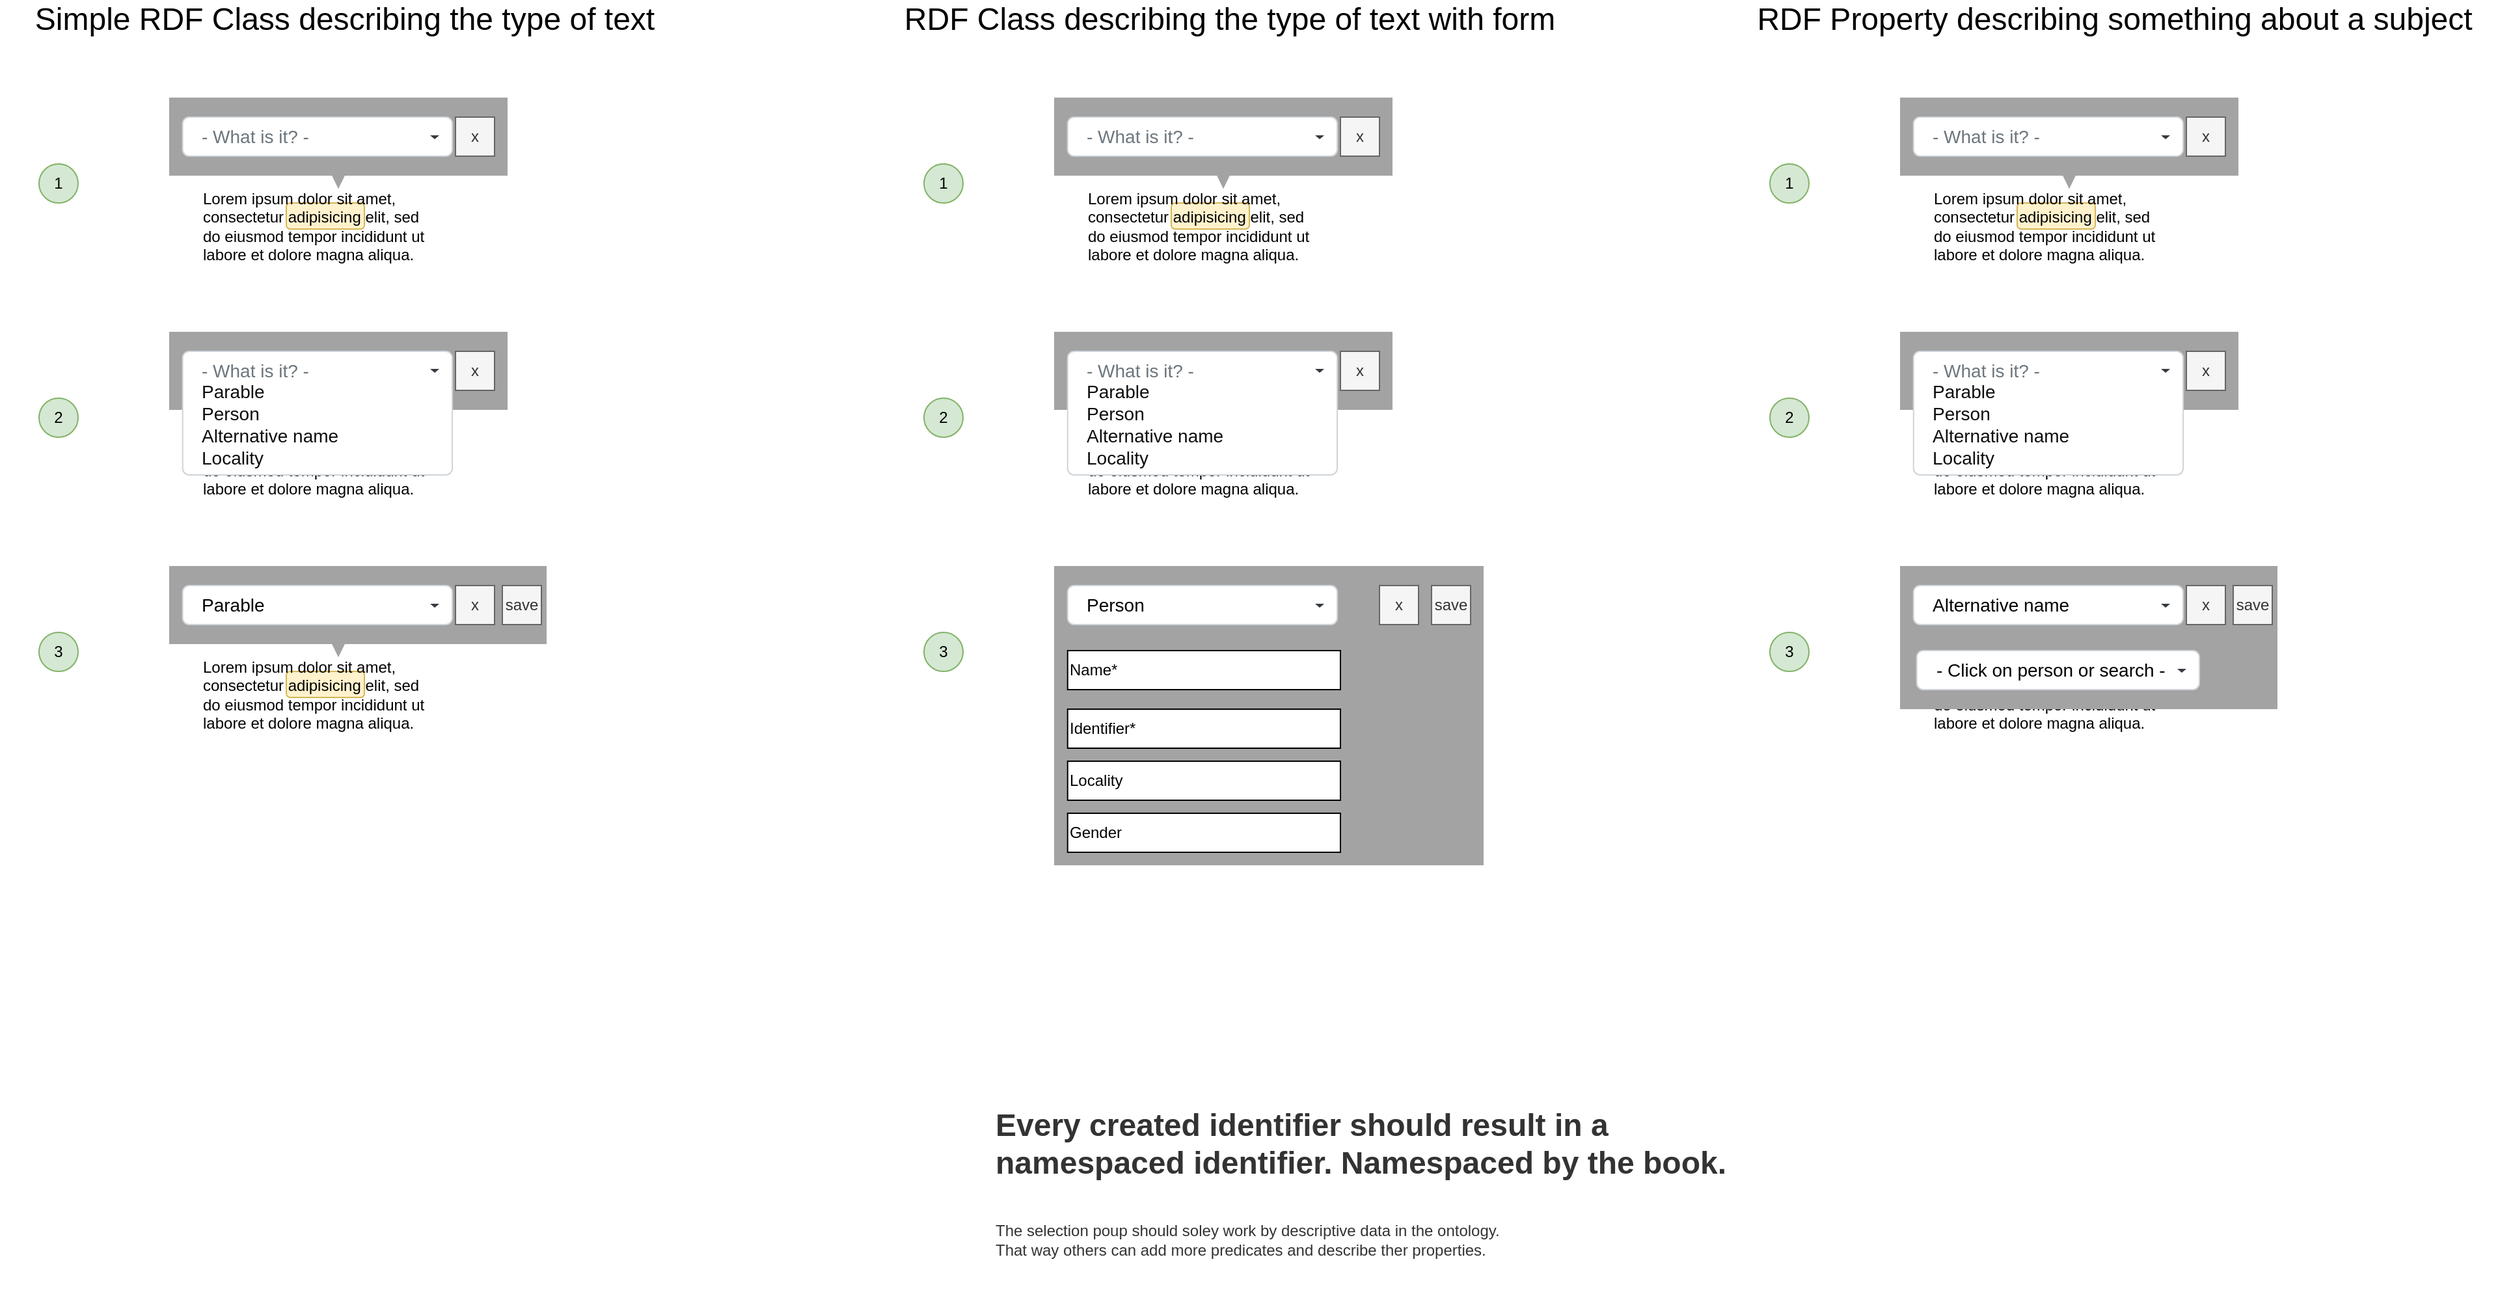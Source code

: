 <mxfile>
    <diagram id="MXggBVjKDTOXL-7zH1Gl" name="Page-1">
        <mxGraphModel dx="1501" dy="1158" grid="1" gridSize="10" guides="1" tooltips="1" connect="1" arrows="1" fold="1" page="1" pageScale="1" pageWidth="850" pageHeight="1100" math="0" shadow="0">
            <root>
                <mxCell id="0"/>
                <mxCell id="1" parent="0"/>
                <mxCell id="27" value="" style="group" vertex="1" connectable="0" parent="1">
                    <mxGeometry x="150" y="110" width="360" height="140" as="geometry"/>
                </mxCell>
                <mxCell id="3" value="" style="rounded=1;whiteSpace=wrap;html=1;fillColor=#fff2cc;strokeColor=#d6b656;" vertex="1" parent="27">
                    <mxGeometry x="190" y="81" width="60" height="20" as="geometry"/>
                </mxCell>
                <mxCell id="2" value="&lt;h1&gt;Heading&lt;/h1&gt;&lt;p&gt;Lorem ipsum dolor sit amet, consectetur adipisicing elit, sed do eiusmod tempor incididunt ut labore et dolore magna aliqua.&lt;/p&gt;" style="text;html=1;strokeColor=none;fillColor=none;spacing=5;spacingTop=-20;whiteSpace=wrap;overflow=hidden;rounded=0;" vertex="1" parent="27">
                    <mxGeometry x="121" y="20" width="190" height="120" as="geometry"/>
                </mxCell>
                <mxCell id="9" value="" style="group" vertex="1" connectable="0" parent="27">
                    <mxGeometry x="100" width="260" height="70" as="geometry"/>
                </mxCell>
                <mxCell id="4" value="" style="rounded=0;whiteSpace=wrap;html=1;strokeColor=none;fillColor=#A3A3A3;" vertex="1" parent="9">
                    <mxGeometry width="260" height="60" as="geometry"/>
                </mxCell>
                <mxCell id="8" value="" style="triangle;whiteSpace=wrap;html=1;rotation=90;strokeColor=none;fillColor=#A3A3A3;" vertex="1" parent="9">
                    <mxGeometry x="124.821" y="60" width="10.359" height="10" as="geometry"/>
                </mxCell>
                <mxCell id="5" value="- What is it? -" style="html=1;shadow=0;dashed=0;shape=mxgraph.bootstrap.rrect;rSize=5;fillColor=#ffffff;strokeColor=#CED4DA;align=left;spacing=15;fontSize=14;fontColor=#6C767D;" vertex="1" parent="9">
                    <mxGeometry x="10.359" y="15" width="207.171" height="30" as="geometry"/>
                </mxCell>
                <mxCell id="6" value="" style="shape=triangle;direction=south;fillColor=#343A40;strokeColor=none;perimeter=none;" vertex="1" parent="5">
                    <mxGeometry x="1" y="0.5" width="7" height="3" relative="1" as="geometry">
                        <mxPoint x="-17" y="-1" as="offset"/>
                    </mxGeometry>
                </mxCell>
                <mxCell id="10" value="x" style="rounded=0;whiteSpace=wrap;html=1;fillColor=#f5f5f5;strokeColor=#666666;fontColor=#333333;" vertex="1" parent="9">
                    <mxGeometry x="220" y="15" width="30" height="30" as="geometry"/>
                </mxCell>
                <mxCell id="16" value="1" style="ellipse;whiteSpace=wrap;html=1;aspect=fixed;fillColor=#d5e8d4;strokeColor=#82b366;" vertex="1" parent="27">
                    <mxGeometry y="51" width="30" height="30" as="geometry"/>
                </mxCell>
                <mxCell id="28" value="" style="group" vertex="1" connectable="0" parent="1">
                    <mxGeometry x="150" y="290" width="360" height="180" as="geometry"/>
                </mxCell>
                <mxCell id="17" value="" style="rounded=1;whiteSpace=wrap;html=1;fillColor=#fff2cc;strokeColor=#d6b656;" vertex="1" parent="28">
                    <mxGeometry x="190" y="81" width="60" height="20" as="geometry"/>
                </mxCell>
                <mxCell id="18" value="&lt;h1&gt;Heading&lt;/h1&gt;&lt;p&gt;Lorem ipsum dolor sit amet, consectetur adipisicing elit, sed do eiusmod tempor incididunt ut labore et dolore magna aliqua.&lt;/p&gt;" style="text;html=1;strokeColor=none;fillColor=none;spacing=5;spacingTop=-20;whiteSpace=wrap;overflow=hidden;rounded=0;" vertex="1" parent="28">
                    <mxGeometry x="121" y="20" width="190" height="120" as="geometry"/>
                </mxCell>
                <mxCell id="19" value="" style="group" vertex="1" connectable="0" parent="28">
                    <mxGeometry x="100" width="260" height="180" as="geometry"/>
                </mxCell>
                <mxCell id="20" value="" style="rounded=0;whiteSpace=wrap;html=1;strokeColor=none;fillColor=#A3A3A3;" vertex="1" parent="19">
                    <mxGeometry width="260" height="60" as="geometry"/>
                </mxCell>
                <mxCell id="21" value="" style="triangle;whiteSpace=wrap;html=1;rotation=90;strokeColor=none;fillColor=#A3A3A3;" vertex="1" parent="19">
                    <mxGeometry x="124.821" y="60" width="10.359" height="10" as="geometry"/>
                </mxCell>
                <mxCell id="22" value="- What is it? -&lt;br&gt;&lt;font color=&quot;#0d0d0d&quot;&gt;Parable&lt;br&gt;Person&lt;br&gt;Alternative name&lt;br&gt;Locality&lt;/font&gt;" style="html=1;shadow=0;dashed=0;shape=mxgraph.bootstrap.rrect;rSize=5;fillColor=#ffffff;strokeColor=#CED4DA;align=left;spacing=15;fontSize=14;fontColor=#6C767D;" vertex="1" parent="19">
                    <mxGeometry x="10.36" y="15" width="207.17" height="95" as="geometry"/>
                </mxCell>
                <mxCell id="23" value="" style="shape=triangle;direction=south;fillColor=#343A40;strokeColor=none;perimeter=none;" vertex="1" parent="22">
                    <mxGeometry x="1" y="0.5" width="7" height="3" relative="1" as="geometry">
                        <mxPoint x="-17" y="-34" as="offset"/>
                    </mxGeometry>
                </mxCell>
                <mxCell id="25" value="x" style="rounded=0;whiteSpace=wrap;html=1;fillColor=#f5f5f5;strokeColor=#666666;fontColor=#333333;" vertex="1" parent="19">
                    <mxGeometry x="220" y="15" width="30" height="30" as="geometry"/>
                </mxCell>
                <mxCell id="26" value="2" style="ellipse;whiteSpace=wrap;html=1;aspect=fixed;fillColor=#d5e8d4;strokeColor=#82b366;" vertex="1" parent="28">
                    <mxGeometry y="51" width="30" height="30" as="geometry"/>
                </mxCell>
                <mxCell id="39" value="" style="group" vertex="1" connectable="0" parent="1">
                    <mxGeometry x="150" y="470" width="430" height="140" as="geometry"/>
                </mxCell>
                <mxCell id="40" value="" style="rounded=1;whiteSpace=wrap;html=1;fillColor=#fff2cc;strokeColor=#d6b656;" vertex="1" parent="39">
                    <mxGeometry x="190" y="81" width="60" height="20" as="geometry"/>
                </mxCell>
                <mxCell id="41" value="&lt;h1&gt;Heading&lt;/h1&gt;&lt;p&gt;Lorem ipsum dolor sit amet, consectetur adipisicing elit, sed do eiusmod tempor incididunt ut labore et dolore magna aliqua.&lt;/p&gt;" style="text;html=1;strokeColor=none;fillColor=none;spacing=5;spacingTop=-20;whiteSpace=wrap;overflow=hidden;rounded=0;" vertex="1" parent="39">
                    <mxGeometry x="121" y="20" width="190" height="120" as="geometry"/>
                </mxCell>
                <mxCell id="42" value="" style="group" vertex="1" connectable="0" parent="39">
                    <mxGeometry x="100" width="330" height="70" as="geometry"/>
                </mxCell>
                <mxCell id="43" value="" style="rounded=0;whiteSpace=wrap;html=1;strokeColor=none;fillColor=#A3A3A3;" vertex="1" parent="42">
                    <mxGeometry width="290" height="60" as="geometry"/>
                </mxCell>
                <mxCell id="44" value="" style="triangle;whiteSpace=wrap;html=1;rotation=90;strokeColor=none;fillColor=#A3A3A3;" vertex="1" parent="42">
                    <mxGeometry x="124.821" y="60" width="10.359" height="10" as="geometry"/>
                </mxCell>
                <mxCell id="45" value="&lt;font color=&quot;#000000&quot;&gt;Parable&lt;/font&gt;" style="html=1;shadow=0;dashed=0;shape=mxgraph.bootstrap.rrect;rSize=5;fillColor=#ffffff;strokeColor=#CED4DA;align=left;spacing=15;fontSize=14;fontColor=#6C767D;" vertex="1" parent="42">
                    <mxGeometry x="10.359" y="15" width="207.171" height="30" as="geometry"/>
                </mxCell>
                <mxCell id="46" value="" style="shape=triangle;direction=south;fillColor=#343A40;strokeColor=none;perimeter=none;" vertex="1" parent="45">
                    <mxGeometry x="1" y="0.5" width="7" height="3" relative="1" as="geometry">
                        <mxPoint x="-17" y="-1" as="offset"/>
                    </mxGeometry>
                </mxCell>
                <mxCell id="47" value="x" style="rounded=0;whiteSpace=wrap;html=1;fillColor=#f5f5f5;strokeColor=#666666;fontColor=#333333;" vertex="1" parent="42">
                    <mxGeometry x="220" y="15" width="30" height="30" as="geometry"/>
                </mxCell>
                <mxCell id="50" value="save" style="rounded=0;whiteSpace=wrap;html=1;fillColor=#f5f5f5;strokeColor=#666666;fontColor=#333333;" vertex="1" parent="42">
                    <mxGeometry x="256" y="15" width="30" height="30" as="geometry"/>
                </mxCell>
                <mxCell id="48" value="3" style="ellipse;whiteSpace=wrap;html=1;aspect=fixed;fillColor=#d5e8d4;strokeColor=#82b366;" vertex="1" parent="39">
                    <mxGeometry y="51" width="30" height="30" as="geometry"/>
                </mxCell>
                <mxCell id="51" value="Simple RDF Class describing the type of text" style="text;html=1;strokeColor=none;fillColor=none;align=center;verticalAlign=middle;whiteSpace=wrap;rounded=0;fontSize=24;" vertex="1" parent="1">
                    <mxGeometry x="120" y="40" width="530" height="20" as="geometry"/>
                </mxCell>
                <mxCell id="52" value="" style="group" vertex="1" connectable="0" parent="1">
                    <mxGeometry x="830" y="110" width="360" height="140" as="geometry"/>
                </mxCell>
                <mxCell id="53" value="" style="rounded=1;whiteSpace=wrap;html=1;fillColor=#fff2cc;strokeColor=#d6b656;" vertex="1" parent="52">
                    <mxGeometry x="190" y="81" width="60" height="20" as="geometry"/>
                </mxCell>
                <mxCell id="54" value="&lt;h1&gt;Heading&lt;/h1&gt;&lt;p&gt;Lorem ipsum dolor sit amet, consectetur adipisicing elit, sed do eiusmod tempor incididunt ut labore et dolore magna aliqua.&lt;/p&gt;" style="text;html=1;strokeColor=none;fillColor=none;spacing=5;spacingTop=-20;whiteSpace=wrap;overflow=hidden;rounded=0;" vertex="1" parent="52">
                    <mxGeometry x="121" y="20" width="190" height="120" as="geometry"/>
                </mxCell>
                <mxCell id="55" value="" style="group" vertex="1" connectable="0" parent="52">
                    <mxGeometry x="100" width="260" height="70" as="geometry"/>
                </mxCell>
                <mxCell id="56" value="" style="rounded=0;whiteSpace=wrap;html=1;strokeColor=none;fillColor=#A3A3A3;" vertex="1" parent="55">
                    <mxGeometry width="260" height="60" as="geometry"/>
                </mxCell>
                <mxCell id="57" value="" style="triangle;whiteSpace=wrap;html=1;rotation=90;strokeColor=none;fillColor=#A3A3A3;" vertex="1" parent="55">
                    <mxGeometry x="124.821" y="60" width="10.359" height="10" as="geometry"/>
                </mxCell>
                <mxCell id="58" value="- What is it? -" style="html=1;shadow=0;dashed=0;shape=mxgraph.bootstrap.rrect;rSize=5;fillColor=#ffffff;strokeColor=#CED4DA;align=left;spacing=15;fontSize=14;fontColor=#6C767D;" vertex="1" parent="55">
                    <mxGeometry x="10.359" y="15" width="207.171" height="30" as="geometry"/>
                </mxCell>
                <mxCell id="59" value="" style="shape=triangle;direction=south;fillColor=#343A40;strokeColor=none;perimeter=none;" vertex="1" parent="58">
                    <mxGeometry x="1" y="0.5" width="7" height="3" relative="1" as="geometry">
                        <mxPoint x="-17" y="-1" as="offset"/>
                    </mxGeometry>
                </mxCell>
                <mxCell id="60" value="x" style="rounded=0;whiteSpace=wrap;html=1;fillColor=#f5f5f5;strokeColor=#666666;fontColor=#333333;" vertex="1" parent="55">
                    <mxGeometry x="220" y="15" width="30" height="30" as="geometry"/>
                </mxCell>
                <mxCell id="61" value="1" style="ellipse;whiteSpace=wrap;html=1;aspect=fixed;fillColor=#d5e8d4;strokeColor=#82b366;" vertex="1" parent="52">
                    <mxGeometry y="51" width="30" height="30" as="geometry"/>
                </mxCell>
                <mxCell id="62" value="" style="group" vertex="1" connectable="0" parent="1">
                    <mxGeometry x="830" y="290" width="360" height="180" as="geometry"/>
                </mxCell>
                <mxCell id="63" value="" style="rounded=1;whiteSpace=wrap;html=1;fillColor=#fff2cc;strokeColor=#d6b656;" vertex="1" parent="62">
                    <mxGeometry x="190" y="81" width="60" height="20" as="geometry"/>
                </mxCell>
                <mxCell id="64" value="&lt;h1&gt;Heading&lt;/h1&gt;&lt;p&gt;Lorem ipsum dolor sit amet, consectetur adipisicing elit, sed do eiusmod tempor incididunt ut labore et dolore magna aliqua.&lt;/p&gt;" style="text;html=1;strokeColor=none;fillColor=none;spacing=5;spacingTop=-20;whiteSpace=wrap;overflow=hidden;rounded=0;" vertex="1" parent="62">
                    <mxGeometry x="121" y="20" width="190" height="120" as="geometry"/>
                </mxCell>
                <mxCell id="65" value="" style="group" vertex="1" connectable="0" parent="62">
                    <mxGeometry x="100" width="260" height="180" as="geometry"/>
                </mxCell>
                <mxCell id="66" value="" style="rounded=0;whiteSpace=wrap;html=1;strokeColor=none;fillColor=#A3A3A3;" vertex="1" parent="65">
                    <mxGeometry width="260" height="60" as="geometry"/>
                </mxCell>
                <mxCell id="67" value="" style="triangle;whiteSpace=wrap;html=1;rotation=90;strokeColor=none;fillColor=#A3A3A3;" vertex="1" parent="65">
                    <mxGeometry x="124.821" y="60" width="10.359" height="10" as="geometry"/>
                </mxCell>
                <mxCell id="68" value="- What is it? -&lt;br&gt;&lt;font color=&quot;#0d0d0d&quot;&gt;Parable&lt;br&gt;Person&lt;br&gt;Alternative name&lt;br&gt;Locality&lt;/font&gt;" style="html=1;shadow=0;dashed=0;shape=mxgraph.bootstrap.rrect;rSize=5;fillColor=#ffffff;strokeColor=#CED4DA;align=left;spacing=15;fontSize=14;fontColor=#6C767D;" vertex="1" parent="65">
                    <mxGeometry x="10.36" y="15" width="207.17" height="95" as="geometry"/>
                </mxCell>
                <mxCell id="69" value="" style="shape=triangle;direction=south;fillColor=#343A40;strokeColor=none;perimeter=none;" vertex="1" parent="68">
                    <mxGeometry x="1" y="0.5" width="7" height="3" relative="1" as="geometry">
                        <mxPoint x="-17" y="-34" as="offset"/>
                    </mxGeometry>
                </mxCell>
                <mxCell id="70" value="x" style="rounded=0;whiteSpace=wrap;html=1;fillColor=#f5f5f5;strokeColor=#666666;fontColor=#333333;" vertex="1" parent="65">
                    <mxGeometry x="220" y="15" width="30" height="30" as="geometry"/>
                </mxCell>
                <mxCell id="71" value="2" style="ellipse;whiteSpace=wrap;html=1;aspect=fixed;fillColor=#d5e8d4;strokeColor=#82b366;" vertex="1" parent="62">
                    <mxGeometry y="51" width="30" height="30" as="geometry"/>
                </mxCell>
                <mxCell id="72" value="" style="group" vertex="1" connectable="0" parent="1">
                    <mxGeometry x="830" y="470" width="430" height="230" as="geometry"/>
                </mxCell>
                <mxCell id="73" value="" style="rounded=1;whiteSpace=wrap;html=1;fillColor=#fff2cc;strokeColor=#d6b656;" vertex="1" parent="72">
                    <mxGeometry x="190" y="81" width="60" height="20" as="geometry"/>
                </mxCell>
                <mxCell id="74" value="&lt;h1&gt;Heading&lt;/h1&gt;&lt;p&gt;Lorem ipsum dolor sit amet, consectetur adipisicing elit, sed do eiusmod tempor incididunt ut labore et dolore magna aliqua.&lt;/p&gt;" style="text;html=1;strokeColor=none;fillColor=none;spacing=5;spacingTop=-20;whiteSpace=wrap;overflow=hidden;rounded=0;" vertex="1" parent="72">
                    <mxGeometry x="121" y="20" width="190" height="120" as="geometry"/>
                </mxCell>
                <mxCell id="75" value="" style="group" vertex="1" connectable="0" parent="72">
                    <mxGeometry x="100" width="330" height="230" as="geometry"/>
                </mxCell>
                <mxCell id="76" value="" style="rounded=0;whiteSpace=wrap;html=1;strokeColor=none;fillColor=#A3A3A3;" vertex="1" parent="75">
                    <mxGeometry width="330" height="230" as="geometry"/>
                </mxCell>
                <mxCell id="78" value="&lt;font color=&quot;#000000&quot;&gt;Person&lt;/font&gt;" style="html=1;shadow=0;dashed=0;shape=mxgraph.bootstrap.rrect;rSize=5;fillColor=#ffffff;strokeColor=#CED4DA;align=left;spacing=15;fontSize=14;fontColor=#6C767D;" vertex="1" parent="75">
                    <mxGeometry x="10.359" y="15" width="207.171" height="30" as="geometry"/>
                </mxCell>
                <mxCell id="79" value="" style="shape=triangle;direction=south;fillColor=#343A40;strokeColor=none;perimeter=none;" vertex="1" parent="78">
                    <mxGeometry x="1" y="0.5" width="7" height="3" relative="1" as="geometry">
                        <mxPoint x="-17" y="-1" as="offset"/>
                    </mxGeometry>
                </mxCell>
                <mxCell id="80" value="x" style="rounded=0;whiteSpace=wrap;html=1;fillColor=#f5f5f5;strokeColor=#666666;fontColor=#333333;" vertex="1" parent="75">
                    <mxGeometry x="250" y="15" width="30" height="30" as="geometry"/>
                </mxCell>
                <mxCell id="84" value="&lt;font color=&quot;#333333&quot;&gt;save&lt;/font&gt;" style="rounded=0;whiteSpace=wrap;html=1;fillColor=#f5f5f5;strokeColor=#666666;fontColor=#D1D1D1;" vertex="1" parent="75">
                    <mxGeometry x="290" y="15" width="30" height="30" as="geometry"/>
                </mxCell>
                <mxCell id="87" value="&lt;font color=&quot;#030303&quot; style=&quot;font-size: 12px&quot;&gt;Name*&lt;/font&gt;" style="rounded=0;whiteSpace=wrap;html=1;fontSize=12;fontColor=#D1D1D1;labelBackgroundColor=none;labelBorderColor=none;fillColor=#FFFFFF;align=left;" vertex="1" parent="75">
                    <mxGeometry x="10.36" y="65" width="209.64" height="30" as="geometry"/>
                </mxCell>
                <mxCell id="88" value="&lt;font color=&quot;#030303&quot; style=&quot;font-size: 12px&quot;&gt;Identifier*&lt;/font&gt;" style="rounded=0;whiteSpace=wrap;html=1;fontSize=12;fontColor=#D1D1D1;labelBackgroundColor=none;labelBorderColor=none;fillColor=#FFFFFF;align=left;" vertex="1" parent="75">
                    <mxGeometry x="10.36" y="110" width="209.64" height="30" as="geometry"/>
                </mxCell>
                <mxCell id="89" value="&lt;font color=&quot;#030303&quot; style=&quot;font-size: 12px&quot;&gt;Locality&lt;/font&gt;" style="rounded=0;whiteSpace=wrap;html=1;fontSize=12;fontColor=#D1D1D1;labelBackgroundColor=none;labelBorderColor=none;fillColor=#FFFFFF;align=left;" vertex="1" parent="75">
                    <mxGeometry x="10.36" y="150" width="209.64" height="30" as="geometry"/>
                </mxCell>
                <mxCell id="90" value="&lt;font color=&quot;#030303&quot; style=&quot;font-size: 12px&quot;&gt;Gender&lt;/font&gt;" style="rounded=0;whiteSpace=wrap;html=1;fontSize=12;fontColor=#D1D1D1;labelBackgroundColor=none;labelBorderColor=none;fillColor=#FFFFFF;align=left;" vertex="1" parent="75">
                    <mxGeometry x="10.36" y="190" width="209.64" height="30" as="geometry"/>
                </mxCell>
                <mxCell id="82" value="3" style="ellipse;whiteSpace=wrap;html=1;aspect=fixed;fillColor=#d5e8d4;strokeColor=#82b366;" vertex="1" parent="72">
                    <mxGeometry y="51" width="30" height="30" as="geometry"/>
                </mxCell>
                <mxCell id="83" value="RDF Class describing the type of text with form" style="text;html=1;strokeColor=none;fillColor=none;align=center;verticalAlign=middle;whiteSpace=wrap;rounded=0;fontSize=24;" vertex="1" parent="1">
                    <mxGeometry x="800" y="40" width="530" height="20" as="geometry"/>
                </mxCell>
                <mxCell id="91" value="" style="group" vertex="1" connectable="0" parent="1">
                    <mxGeometry x="1480" y="110" width="360" height="140" as="geometry"/>
                </mxCell>
                <mxCell id="92" value="" style="rounded=1;whiteSpace=wrap;html=1;fillColor=#fff2cc;strokeColor=#d6b656;" vertex="1" parent="91">
                    <mxGeometry x="190" y="81" width="60" height="20" as="geometry"/>
                </mxCell>
                <mxCell id="93" value="&lt;h1&gt;Heading&lt;/h1&gt;&lt;p&gt;Lorem ipsum dolor sit amet, consectetur adipisicing elit, sed do eiusmod tempor incididunt ut labore et dolore magna aliqua.&lt;/p&gt;" style="text;html=1;strokeColor=none;fillColor=none;spacing=5;spacingTop=-20;whiteSpace=wrap;overflow=hidden;rounded=0;" vertex="1" parent="91">
                    <mxGeometry x="121" y="20" width="190" height="120" as="geometry"/>
                </mxCell>
                <mxCell id="94" value="" style="group" vertex="1" connectable="0" parent="91">
                    <mxGeometry x="100" width="260" height="70" as="geometry"/>
                </mxCell>
                <mxCell id="95" value="" style="rounded=0;whiteSpace=wrap;html=1;strokeColor=none;fillColor=#A3A3A3;" vertex="1" parent="94">
                    <mxGeometry width="260" height="60" as="geometry"/>
                </mxCell>
                <mxCell id="96" value="" style="triangle;whiteSpace=wrap;html=1;rotation=90;strokeColor=none;fillColor=#A3A3A3;" vertex="1" parent="94">
                    <mxGeometry x="124.821" y="60" width="10.359" height="10" as="geometry"/>
                </mxCell>
                <mxCell id="97" value="- What is it? -" style="html=1;shadow=0;dashed=0;shape=mxgraph.bootstrap.rrect;rSize=5;fillColor=#ffffff;strokeColor=#CED4DA;align=left;spacing=15;fontSize=14;fontColor=#6C767D;" vertex="1" parent="94">
                    <mxGeometry x="10.359" y="15" width="207.171" height="30" as="geometry"/>
                </mxCell>
                <mxCell id="98" value="" style="shape=triangle;direction=south;fillColor=#343A40;strokeColor=none;perimeter=none;" vertex="1" parent="97">
                    <mxGeometry x="1" y="0.5" width="7" height="3" relative="1" as="geometry">
                        <mxPoint x="-17" y="-1" as="offset"/>
                    </mxGeometry>
                </mxCell>
                <mxCell id="99" value="x" style="rounded=0;whiteSpace=wrap;html=1;fillColor=#f5f5f5;strokeColor=#666666;fontColor=#333333;" vertex="1" parent="94">
                    <mxGeometry x="220" y="15" width="30" height="30" as="geometry"/>
                </mxCell>
                <mxCell id="100" value="1" style="ellipse;whiteSpace=wrap;html=1;aspect=fixed;fillColor=#d5e8d4;strokeColor=#82b366;" vertex="1" parent="91">
                    <mxGeometry y="51" width="30" height="30" as="geometry"/>
                </mxCell>
                <mxCell id="101" value="" style="group" vertex="1" connectable="0" parent="1">
                    <mxGeometry x="1480" y="290" width="360" height="180" as="geometry"/>
                </mxCell>
                <mxCell id="102" value="" style="rounded=1;whiteSpace=wrap;html=1;fillColor=#fff2cc;strokeColor=#d6b656;" vertex="1" parent="101">
                    <mxGeometry x="190" y="81" width="60" height="20" as="geometry"/>
                </mxCell>
                <mxCell id="103" value="&lt;h1&gt;Heading&lt;/h1&gt;&lt;p&gt;Lorem ipsum dolor sit amet, consectetur adipisicing elit, sed do eiusmod tempor incididunt ut labore et dolore magna aliqua.&lt;/p&gt;" style="text;html=1;strokeColor=none;fillColor=none;spacing=5;spacingTop=-20;whiteSpace=wrap;overflow=hidden;rounded=0;" vertex="1" parent="101">
                    <mxGeometry x="121" y="20" width="190" height="120" as="geometry"/>
                </mxCell>
                <mxCell id="104" value="" style="group" vertex="1" connectable="0" parent="101">
                    <mxGeometry x="100" width="260" height="180" as="geometry"/>
                </mxCell>
                <mxCell id="105" value="" style="rounded=0;whiteSpace=wrap;html=1;strokeColor=none;fillColor=#A3A3A3;" vertex="1" parent="104">
                    <mxGeometry width="260" height="60" as="geometry"/>
                </mxCell>
                <mxCell id="106" value="" style="triangle;whiteSpace=wrap;html=1;rotation=90;strokeColor=none;fillColor=#A3A3A3;" vertex="1" parent="104">
                    <mxGeometry x="124.821" y="60" width="10.359" height="10" as="geometry"/>
                </mxCell>
                <mxCell id="107" value="- What is it? -&lt;br&gt;&lt;font color=&quot;#0d0d0d&quot;&gt;Parable&lt;br&gt;Person&lt;br&gt;Alternative name&lt;br&gt;Locality&lt;/font&gt;" style="html=1;shadow=0;dashed=0;shape=mxgraph.bootstrap.rrect;rSize=5;fillColor=#ffffff;strokeColor=#CED4DA;align=left;spacing=15;fontSize=14;fontColor=#6C767D;" vertex="1" parent="104">
                    <mxGeometry x="10.36" y="15" width="207.17" height="95" as="geometry"/>
                </mxCell>
                <mxCell id="108" value="" style="shape=triangle;direction=south;fillColor=#343A40;strokeColor=none;perimeter=none;" vertex="1" parent="107">
                    <mxGeometry x="1" y="0.5" width="7" height="3" relative="1" as="geometry">
                        <mxPoint x="-17" y="-34" as="offset"/>
                    </mxGeometry>
                </mxCell>
                <mxCell id="109" value="x" style="rounded=0;whiteSpace=wrap;html=1;fillColor=#f5f5f5;strokeColor=#666666;fontColor=#333333;" vertex="1" parent="104">
                    <mxGeometry x="220" y="15" width="30" height="30" as="geometry"/>
                </mxCell>
                <mxCell id="110" value="2" style="ellipse;whiteSpace=wrap;html=1;aspect=fixed;fillColor=#d5e8d4;strokeColor=#82b366;" vertex="1" parent="101">
                    <mxGeometry y="51" width="30" height="30" as="geometry"/>
                </mxCell>
                <mxCell id="111" value="" style="group" vertex="1" connectable="0" parent="1">
                    <mxGeometry x="1480" y="470" width="430" height="140" as="geometry"/>
                </mxCell>
                <mxCell id="112" value="" style="rounded=1;whiteSpace=wrap;html=1;fillColor=#fff2cc;strokeColor=#d6b656;" vertex="1" parent="111">
                    <mxGeometry x="190" y="81" width="60" height="20" as="geometry"/>
                </mxCell>
                <mxCell id="113" value="&lt;h1&gt;Heading&lt;/h1&gt;&lt;p&gt;Lorem ipsum dolor sit amet, consectetur adipisicing elit, sed do eiusmod tempor incididunt ut labore et dolore magna aliqua.&lt;/p&gt;" style="text;html=1;strokeColor=none;fillColor=none;spacing=5;spacingTop=-20;whiteSpace=wrap;overflow=hidden;rounded=0;" vertex="1" parent="111">
                    <mxGeometry x="121" y="20" width="190" height="120" as="geometry"/>
                </mxCell>
                <mxCell id="114" value="" style="group" vertex="1" connectable="0" parent="111">
                    <mxGeometry x="100" width="330" height="110" as="geometry"/>
                </mxCell>
                <mxCell id="115" value="" style="rounded=0;whiteSpace=wrap;html=1;strokeColor=none;fillColor=#A3A3A3;" vertex="1" parent="114">
                    <mxGeometry width="290" height="110" as="geometry"/>
                </mxCell>
                <mxCell id="116" value="" style="triangle;whiteSpace=wrap;html=1;rotation=90;strokeColor=none;fillColor=#A3A3A3;" vertex="1" parent="114">
                    <mxGeometry x="124.821" y="60" width="10.359" height="10" as="geometry"/>
                </mxCell>
                <mxCell id="117" value="&lt;font color=&quot;#000000&quot;&gt;Alternative name&lt;/font&gt;" style="html=1;shadow=0;dashed=0;shape=mxgraph.bootstrap.rrect;rSize=5;fillColor=#ffffff;strokeColor=#CED4DA;align=left;spacing=15;fontSize=14;fontColor=#6C767D;" vertex="1" parent="114">
                    <mxGeometry x="10.359" y="15" width="207.171" height="30" as="geometry"/>
                </mxCell>
                <mxCell id="118" value="" style="shape=triangle;direction=south;fillColor=#343A40;strokeColor=none;perimeter=none;" vertex="1" parent="117">
                    <mxGeometry x="1" y="0.5" width="7" height="3" relative="1" as="geometry">
                        <mxPoint x="-17" y="-1" as="offset"/>
                    </mxGeometry>
                </mxCell>
                <mxCell id="119" value="x" style="rounded=0;whiteSpace=wrap;html=1;fillColor=#f5f5f5;strokeColor=#666666;fontColor=#333333;" vertex="1" parent="114">
                    <mxGeometry x="220" y="15" width="30" height="30" as="geometry"/>
                </mxCell>
                <mxCell id="120" value="save" style="rounded=0;whiteSpace=wrap;html=1;fillColor=#f5f5f5;strokeColor=#666666;fontColor=#333333;" vertex="1" parent="114">
                    <mxGeometry x="256" y="15" width="30" height="30" as="geometry"/>
                </mxCell>
                <mxCell id="123" value="&lt;font color=&quot;#000000&quot;&gt;- Click on person or search -&lt;/font&gt;" style="html=1;shadow=0;dashed=0;shape=mxgraph.bootstrap.rrect;rSize=5;fillColor=#ffffff;strokeColor=#CED4DA;align=left;spacing=15;fontSize=14;fontColor=#6C767D;" vertex="1" parent="114">
                    <mxGeometry x="12.83" y="65" width="217.17" height="30" as="geometry"/>
                </mxCell>
                <mxCell id="124" value="" style="shape=triangle;direction=south;fillColor=#343A40;strokeColor=none;perimeter=none;" vertex="1" parent="123">
                    <mxGeometry x="1" y="0.5" width="7" height="3" relative="1" as="geometry">
                        <mxPoint x="-17" y="-1" as="offset"/>
                    </mxGeometry>
                </mxCell>
                <mxCell id="121" value="3" style="ellipse;whiteSpace=wrap;html=1;aspect=fixed;fillColor=#d5e8d4;strokeColor=#82b366;" vertex="1" parent="111">
                    <mxGeometry y="51" width="30" height="30" as="geometry"/>
                </mxCell>
                <mxCell id="122" value="RDF Property describing something about a subject" style="text;html=1;strokeColor=none;fillColor=none;align=center;verticalAlign=middle;whiteSpace=wrap;rounded=0;fontSize=24;" vertex="1" parent="1">
                    <mxGeometry x="1450" y="40" width="590" height="20" as="geometry"/>
                </mxCell>
                <mxCell id="125" value="&lt;h1&gt;Every created identifier should result in a namespaced identifier. Namespaced by the book.&lt;/h1&gt;&lt;div&gt;&lt;br&gt;&lt;/div&gt;&lt;div&gt;The selection poup should soley work by descriptive data in the ontology.&lt;/div&gt;&lt;div&gt;That way others can add more predicates and describe ther properties.&lt;/div&gt;" style="text;html=1;strokeColor=none;fillColor=none;spacing=5;spacingTop=-20;whiteSpace=wrap;overflow=hidden;rounded=0;labelBackgroundColor=none;fontSize=12;align=left;fontColor=#333333;" vertex="1" parent="1">
                    <mxGeometry x="880" y="880" width="620" height="150" as="geometry"/>
                </mxCell>
            </root>
        </mxGraphModel>
    </diagram>
</mxfile>